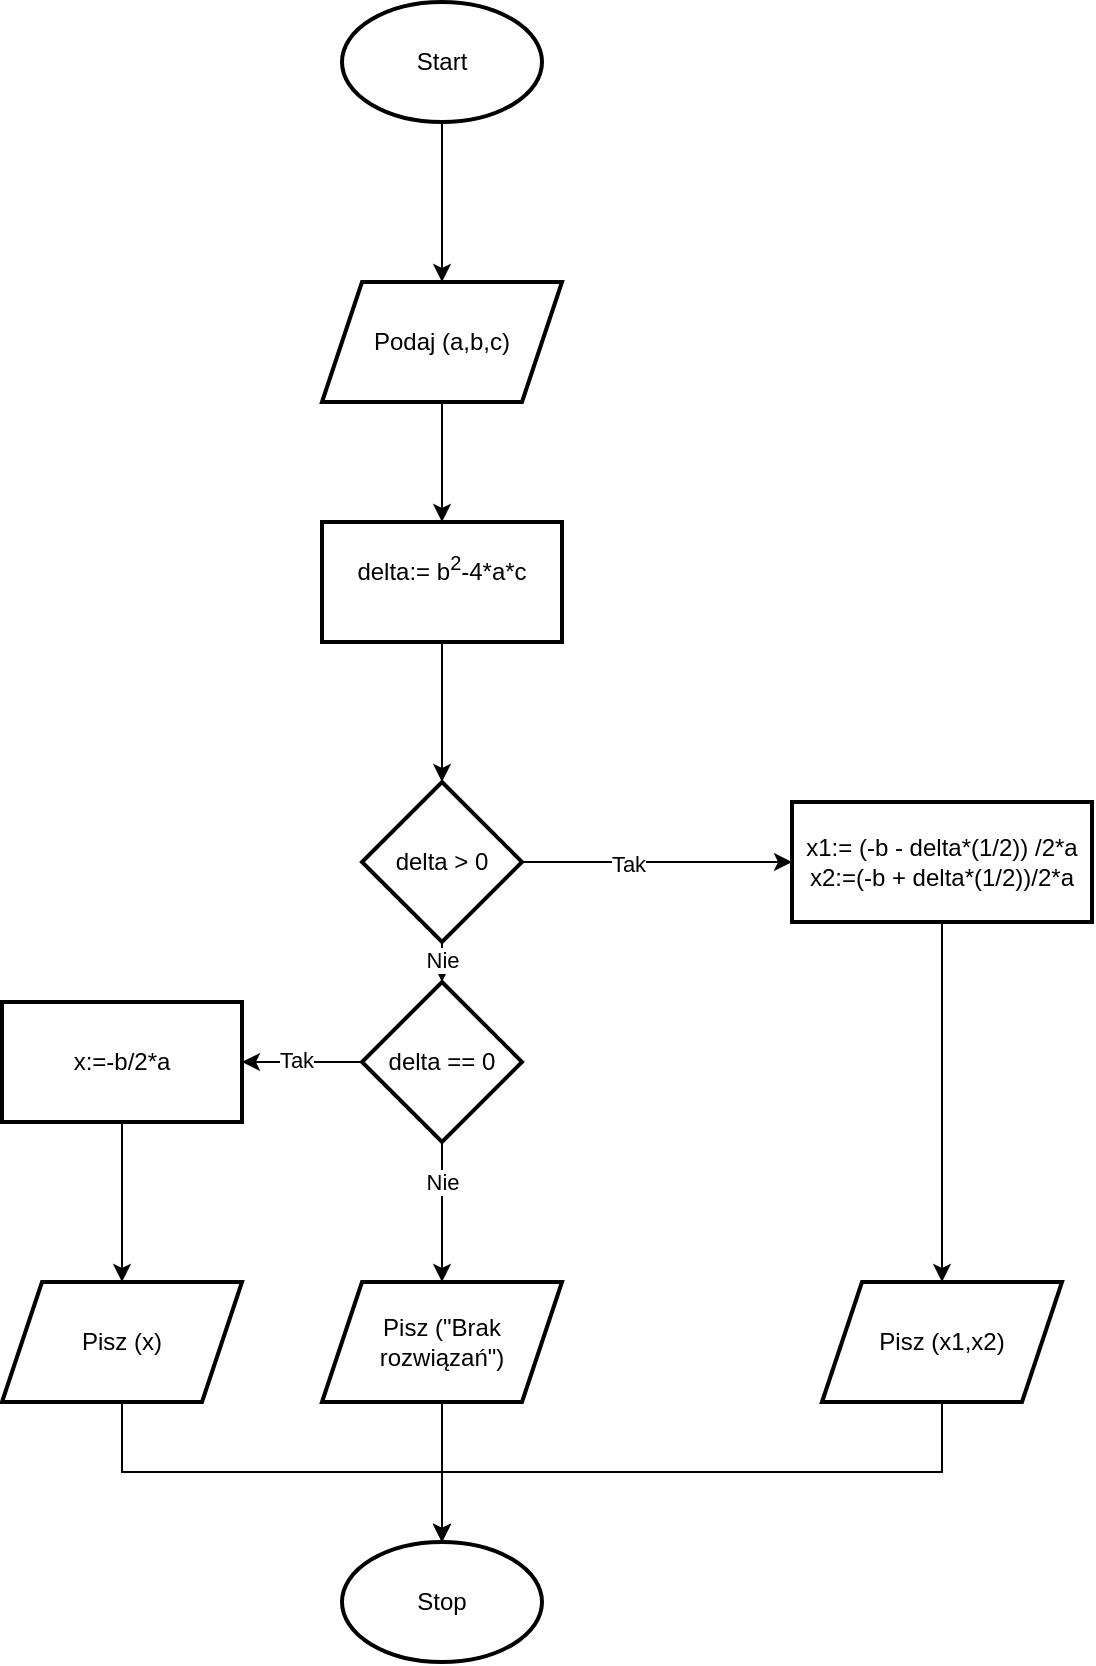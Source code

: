 <mxfile version="26.1.0">
  <diagram name="Strona-1" id="KYUDrYVA7r5Z4Tjmmiz6">
    <mxGraphModel dx="1434" dy="780" grid="1" gridSize="10" guides="1" tooltips="1" connect="1" arrows="1" fold="1" page="1" pageScale="1" pageWidth="827" pageHeight="1169" math="0" shadow="0">
      <root>
        <mxCell id="0" />
        <mxCell id="1" parent="0" />
        <mxCell id="-_CN3tRW8yAgAqbpjjq_-7" value="" style="edgeStyle=orthogonalEdgeStyle;rounded=0;orthogonalLoop=1;jettySize=auto;html=1;" edge="1" parent="1" source="-_CN3tRW8yAgAqbpjjq_-1" target="-_CN3tRW8yAgAqbpjjq_-6">
          <mxGeometry relative="1" as="geometry" />
        </mxCell>
        <mxCell id="-_CN3tRW8yAgAqbpjjq_-1" value="Start" style="strokeWidth=2;html=1;shape=mxgraph.flowchart.start_1;whiteSpace=wrap;" vertex="1" parent="1">
          <mxGeometry x="370" y="50" width="100" height="60" as="geometry" />
        </mxCell>
        <mxCell id="-_CN3tRW8yAgAqbpjjq_-9" value="" style="edgeStyle=orthogonalEdgeStyle;rounded=0;orthogonalLoop=1;jettySize=auto;html=1;" edge="1" parent="1" source="-_CN3tRW8yAgAqbpjjq_-6" target="-_CN3tRW8yAgAqbpjjq_-8">
          <mxGeometry relative="1" as="geometry" />
        </mxCell>
        <mxCell id="-_CN3tRW8yAgAqbpjjq_-6" value="Podaj (a,b,c)" style="shape=parallelogram;perimeter=parallelogramPerimeter;whiteSpace=wrap;html=1;fixedSize=1;strokeWidth=2;" vertex="1" parent="1">
          <mxGeometry x="360" y="190" width="120" height="60" as="geometry" />
        </mxCell>
        <mxCell id="-_CN3tRW8yAgAqbpjjq_-11" value="" style="edgeStyle=orthogonalEdgeStyle;rounded=0;orthogonalLoop=1;jettySize=auto;html=1;" edge="1" parent="1" source="-_CN3tRW8yAgAqbpjjq_-8" target="-_CN3tRW8yAgAqbpjjq_-10">
          <mxGeometry relative="1" as="geometry" />
        </mxCell>
        <mxCell id="-_CN3tRW8yAgAqbpjjq_-8" value="delta:= b&lt;sup&gt;2&lt;/sup&gt;-4*a*c&lt;div&gt;&lt;br&gt;&lt;/div&gt;" style="whiteSpace=wrap;html=1;strokeWidth=2;" vertex="1" parent="1">
          <mxGeometry x="360" y="310" width="120" height="60" as="geometry" />
        </mxCell>
        <mxCell id="-_CN3tRW8yAgAqbpjjq_-13" value="" style="edgeStyle=orthogonalEdgeStyle;rounded=0;orthogonalLoop=1;jettySize=auto;html=1;" edge="1" parent="1" source="-_CN3tRW8yAgAqbpjjq_-10" target="-_CN3tRW8yAgAqbpjjq_-12">
          <mxGeometry relative="1" as="geometry" />
        </mxCell>
        <mxCell id="-_CN3tRW8yAgAqbpjjq_-31" value="Tak" style="edgeLabel;html=1;align=center;verticalAlign=middle;resizable=0;points=[];" vertex="1" connectable="0" parent="-_CN3tRW8yAgAqbpjjq_-13">
          <mxGeometry x="-0.215" y="-1" relative="1" as="geometry">
            <mxPoint as="offset" />
          </mxGeometry>
        </mxCell>
        <mxCell id="-_CN3tRW8yAgAqbpjjq_-15" value="" style="edgeStyle=orthogonalEdgeStyle;rounded=0;orthogonalLoop=1;jettySize=auto;html=1;" edge="1" parent="1" source="-_CN3tRW8yAgAqbpjjq_-10" target="-_CN3tRW8yAgAqbpjjq_-14">
          <mxGeometry relative="1" as="geometry" />
        </mxCell>
        <mxCell id="-_CN3tRW8yAgAqbpjjq_-32" value="Nie" style="edgeLabel;html=1;align=center;verticalAlign=middle;resizable=0;points=[];" vertex="1" connectable="0" parent="-_CN3tRW8yAgAqbpjjq_-15">
          <mxGeometry x="0.633" y="2" relative="1" as="geometry">
            <mxPoint x="-2" as="offset" />
          </mxGeometry>
        </mxCell>
        <mxCell id="-_CN3tRW8yAgAqbpjjq_-10" value="delta &amp;gt; 0" style="rhombus;whiteSpace=wrap;html=1;strokeWidth=2;" vertex="1" parent="1">
          <mxGeometry x="380" y="440" width="80" height="80" as="geometry" />
        </mxCell>
        <mxCell id="-_CN3tRW8yAgAqbpjjq_-19" value="" style="edgeStyle=orthogonalEdgeStyle;rounded=0;orthogonalLoop=1;jettySize=auto;html=1;" edge="1" parent="1" source="-_CN3tRW8yAgAqbpjjq_-12" target="-_CN3tRW8yAgAqbpjjq_-18">
          <mxGeometry relative="1" as="geometry" />
        </mxCell>
        <mxCell id="-_CN3tRW8yAgAqbpjjq_-12" value="x1:= (-b - delta*(1/2)) /2*a&lt;div&gt;x2:=(-b + delta*(1/2))/2*a&lt;/div&gt;" style="whiteSpace=wrap;html=1;strokeWidth=2;" vertex="1" parent="1">
          <mxGeometry x="595" y="450" width="150" height="60" as="geometry" />
        </mxCell>
        <mxCell id="-_CN3tRW8yAgAqbpjjq_-17" value="" style="edgeStyle=orthogonalEdgeStyle;rounded=0;orthogonalLoop=1;jettySize=auto;html=1;" edge="1" parent="1" source="-_CN3tRW8yAgAqbpjjq_-14" target="-_CN3tRW8yAgAqbpjjq_-16">
          <mxGeometry relative="1" as="geometry" />
        </mxCell>
        <mxCell id="-_CN3tRW8yAgAqbpjjq_-33" value="Tak" style="edgeLabel;html=1;align=center;verticalAlign=middle;resizable=0;points=[];" vertex="1" connectable="0" parent="-_CN3tRW8yAgAqbpjjq_-17">
          <mxGeometry x="0.1" y="-1" relative="1" as="geometry">
            <mxPoint as="offset" />
          </mxGeometry>
        </mxCell>
        <mxCell id="-_CN3tRW8yAgAqbpjjq_-23" value="" style="edgeStyle=orthogonalEdgeStyle;rounded=0;orthogonalLoop=1;jettySize=auto;html=1;" edge="1" parent="1" source="-_CN3tRW8yAgAqbpjjq_-14" target="-_CN3tRW8yAgAqbpjjq_-22">
          <mxGeometry relative="1" as="geometry" />
        </mxCell>
        <mxCell id="-_CN3tRW8yAgAqbpjjq_-34" value="Nie" style="edgeLabel;html=1;align=center;verticalAlign=middle;resizable=0;points=[];" vertex="1" connectable="0" parent="-_CN3tRW8yAgAqbpjjq_-23">
          <mxGeometry x="-0.429" y="-4" relative="1" as="geometry">
            <mxPoint x="4" as="offset" />
          </mxGeometry>
        </mxCell>
        <mxCell id="-_CN3tRW8yAgAqbpjjq_-14" value="delta == 0" style="rhombus;whiteSpace=wrap;html=1;strokeWidth=2;" vertex="1" parent="1">
          <mxGeometry x="380" y="540" width="80" height="80" as="geometry" />
        </mxCell>
        <mxCell id="-_CN3tRW8yAgAqbpjjq_-21" value="" style="edgeStyle=orthogonalEdgeStyle;rounded=0;orthogonalLoop=1;jettySize=auto;html=1;" edge="1" parent="1" source="-_CN3tRW8yAgAqbpjjq_-16" target="-_CN3tRW8yAgAqbpjjq_-20">
          <mxGeometry relative="1" as="geometry" />
        </mxCell>
        <mxCell id="-_CN3tRW8yAgAqbpjjq_-16" value="x:=-b/2*a" style="whiteSpace=wrap;html=1;strokeWidth=2;" vertex="1" parent="1">
          <mxGeometry x="200" y="550" width="120" height="60" as="geometry" />
        </mxCell>
        <mxCell id="-_CN3tRW8yAgAqbpjjq_-30" style="edgeStyle=orthogonalEdgeStyle;rounded=0;orthogonalLoop=1;jettySize=auto;html=1;exitX=0.5;exitY=1;exitDx=0;exitDy=0;" edge="1" parent="1" source="-_CN3tRW8yAgAqbpjjq_-18" target="-_CN3tRW8yAgAqbpjjq_-26">
          <mxGeometry relative="1" as="geometry" />
        </mxCell>
        <mxCell id="-_CN3tRW8yAgAqbpjjq_-18" value="Pisz (x1,x2)" style="shape=parallelogram;perimeter=parallelogramPerimeter;whiteSpace=wrap;html=1;fixedSize=1;strokeWidth=2;" vertex="1" parent="1">
          <mxGeometry x="610" y="690" width="120" height="60" as="geometry" />
        </mxCell>
        <mxCell id="-_CN3tRW8yAgAqbpjjq_-29" style="edgeStyle=orthogonalEdgeStyle;rounded=0;orthogonalLoop=1;jettySize=auto;html=1;exitX=0.5;exitY=1;exitDx=0;exitDy=0;" edge="1" parent="1" source="-_CN3tRW8yAgAqbpjjq_-20" target="-_CN3tRW8yAgAqbpjjq_-26">
          <mxGeometry relative="1" as="geometry" />
        </mxCell>
        <mxCell id="-_CN3tRW8yAgAqbpjjq_-20" value="Pisz (x)" style="shape=parallelogram;perimeter=parallelogramPerimeter;whiteSpace=wrap;html=1;fixedSize=1;strokeWidth=2;" vertex="1" parent="1">
          <mxGeometry x="200" y="690" width="120" height="60" as="geometry" />
        </mxCell>
        <mxCell id="-_CN3tRW8yAgAqbpjjq_-25" value="" style="edgeStyle=orthogonalEdgeStyle;rounded=0;orthogonalLoop=1;jettySize=auto;html=1;" edge="1" parent="1" source="-_CN3tRW8yAgAqbpjjq_-22">
          <mxGeometry relative="1" as="geometry">
            <mxPoint x="420" y="820" as="targetPoint" />
          </mxGeometry>
        </mxCell>
        <mxCell id="-_CN3tRW8yAgAqbpjjq_-22" value="Pisz (&quot;Brak rozwiązań&quot;)" style="shape=parallelogram;perimeter=parallelogramPerimeter;whiteSpace=wrap;html=1;fixedSize=1;strokeWidth=2;" vertex="1" parent="1">
          <mxGeometry x="360" y="690" width="120" height="60" as="geometry" />
        </mxCell>
        <mxCell id="-_CN3tRW8yAgAqbpjjq_-26" value="Stop" style="strokeWidth=2;html=1;shape=mxgraph.flowchart.start_1;whiteSpace=wrap;" vertex="1" parent="1">
          <mxGeometry x="370" y="820" width="100" height="60" as="geometry" />
        </mxCell>
      </root>
    </mxGraphModel>
  </diagram>
</mxfile>
